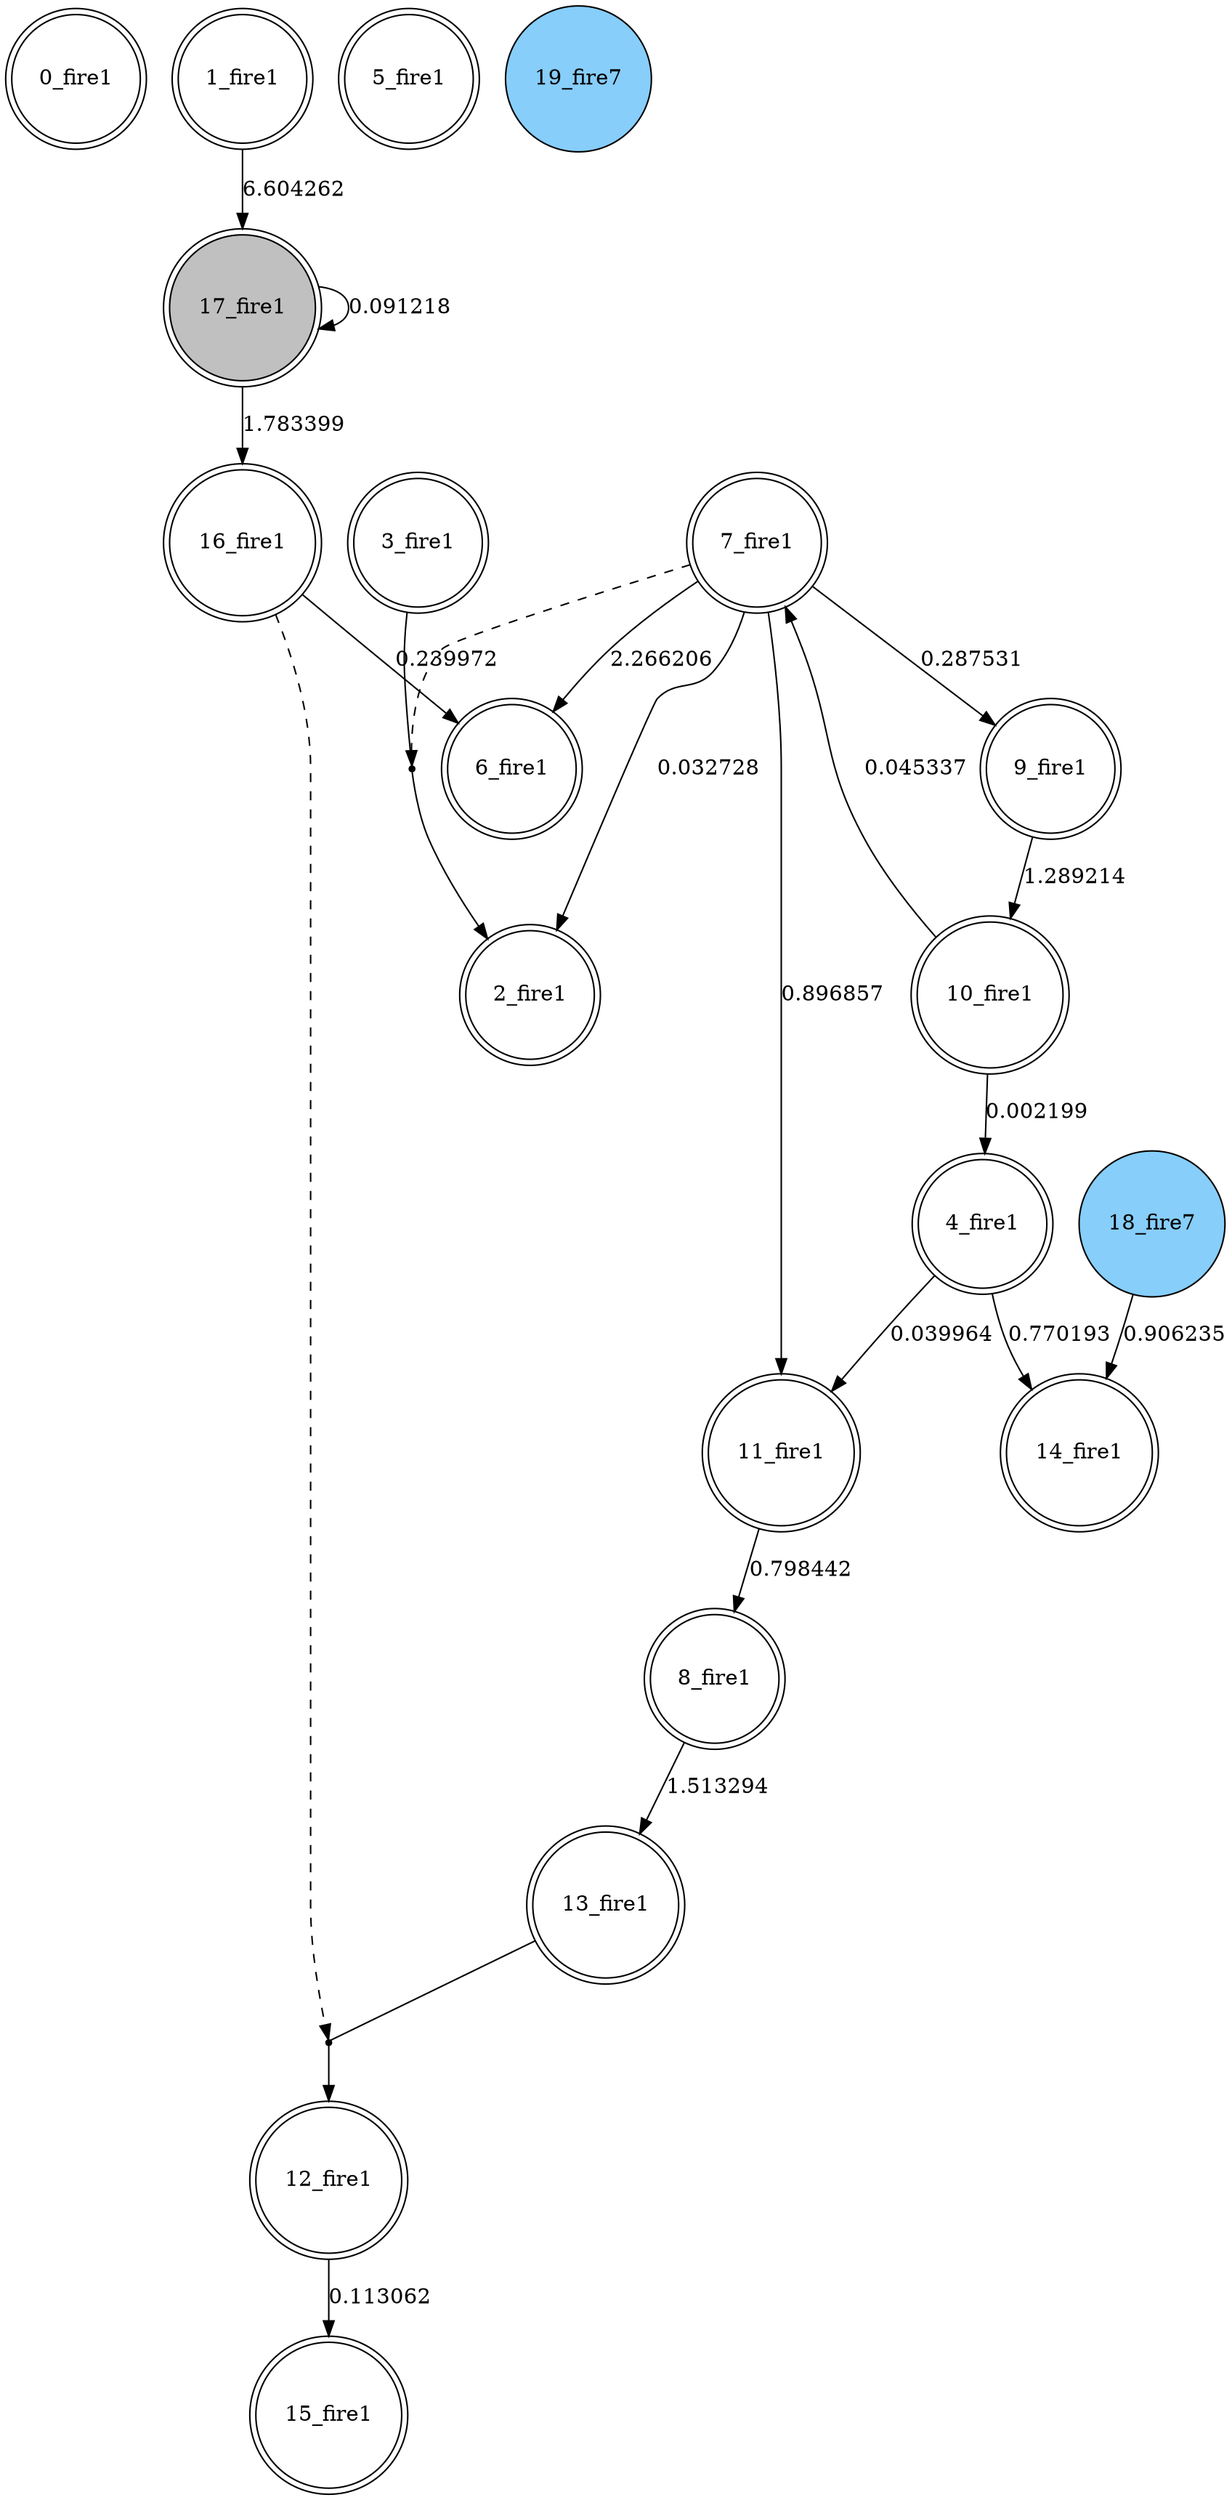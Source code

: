 digraph G {
 node[shape = circle]
0 [label="0_fire1",shape=doublecircle]
1 [label="1_fire1",shape=doublecircle]
2 [label="2_fire1",shape=doublecircle]
3 [label="3_fire1",shape=doublecircle]
4 [label="4_fire1",shape=doublecircle]
5 [label="5_fire1",shape=doublecircle]
6 [label="6_fire1",shape=doublecircle]
7 [label="7_fire1",shape=doublecircle]
8 [label="8_fire1",shape=doublecircle]
9 [label="9_fire1",shape=doublecircle]
10 [label="10_fire1",shape=doublecircle]
11 [label="11_fire1",shape=doublecircle]
12 [label="12_fire1",shape=doublecircle]
13 [label="13_fire1",shape=doublecircle]
14 [label="14_fire1",shape=doublecircle]
15 [label="15_fire1",shape=doublecircle]
16 [label="16_fire1",shape=doublecircle]
17 [label="17_fire1",shape=doublecircle, style=filled, fillcolor=gray]
18 [label="18_fire7",style=filled, fillcolor=lightskyblue]
19 [label="19_fire7",style=filled, fillcolor=lightskyblue]
18 -> 14 [label="0.906235"]
12 -> 15 [label="0.113062"]
10 -> 4 [label="0.002199"]
1 -> 17 [label="6.604262"]
17 -> 17 [label="0.091218"]
4 -> 11 [label="0.039964"]
7 -> 9 [label="0.287531"]
4 -> 14 [label="0.770193"]
10 -> 7 [label="0.045337"]
20 [shape=point, label=""]
7 -> 20 [style=dashed] 
3 -> 20 [dir=none]
20 -> 2 
7 -> 6 [label="2.266206"]
16 -> 6 [label="0.239972"]
9 -> 10 [label="1.289214"]
17 -> 16 [label="1.783399"]
7 -> 2 [label="0.032728"]
7 -> 11 [label="0.896857"]
21 [shape=point, label=""]
16 -> 21 [style=dashed] 
13 -> 21 [dir=none]
21 -> 12 
11 -> 8 [label="0.798442"]
8 -> 13 [label="1.513294"]
}
